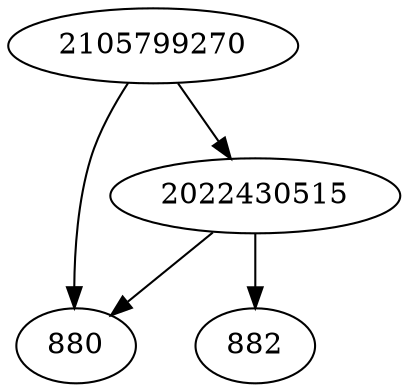 strict digraph  {
880;
882;
2022430515;
2105799270;
2022430515 -> 880;
2022430515 -> 882;
2105799270 -> 880;
2105799270 -> 2022430515;
}

